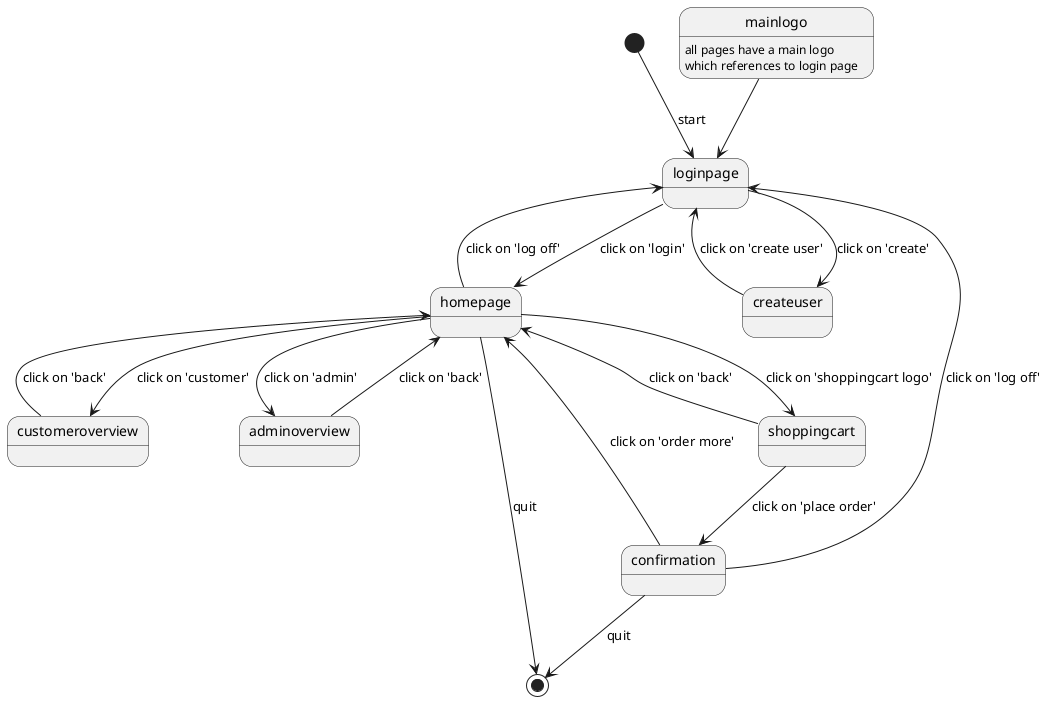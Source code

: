 @startuml

[*] --> loginpage : start
state loginpage
loginpage --> homepage : click on 'login'
loginpage --> createuser : click on 'create'

state createuser
createuser --> loginpage : click on 'create user'

state homepage
homepage --> loginpage : click on 'log off'
homepage --> adminoverview : click on 'admin'
homepage --> customeroverview : click on 'customer'
homepage --> shoppingcart : click on 'shoppingcart logo'
homepage --> [*] : quit

state adminoverview
adminoverview --> homepage : click on 'back'

state customeroverview
customeroverview --> homepage : click on 'back'

state shoppingcart
shoppingcart --> homepage : click on 'back'
shoppingcart --> confirmation : click on 'place order'

state confirmation
confirmation --> loginpage : click on 'log off'
confirmation --> homepage : click on 'order more'
confirmation --> [*] : quit

state mainlogo{
mainlogo --> loginpage
mainlogo : all pages have a main logo
mainlogo: which references to login page
}

@enduml